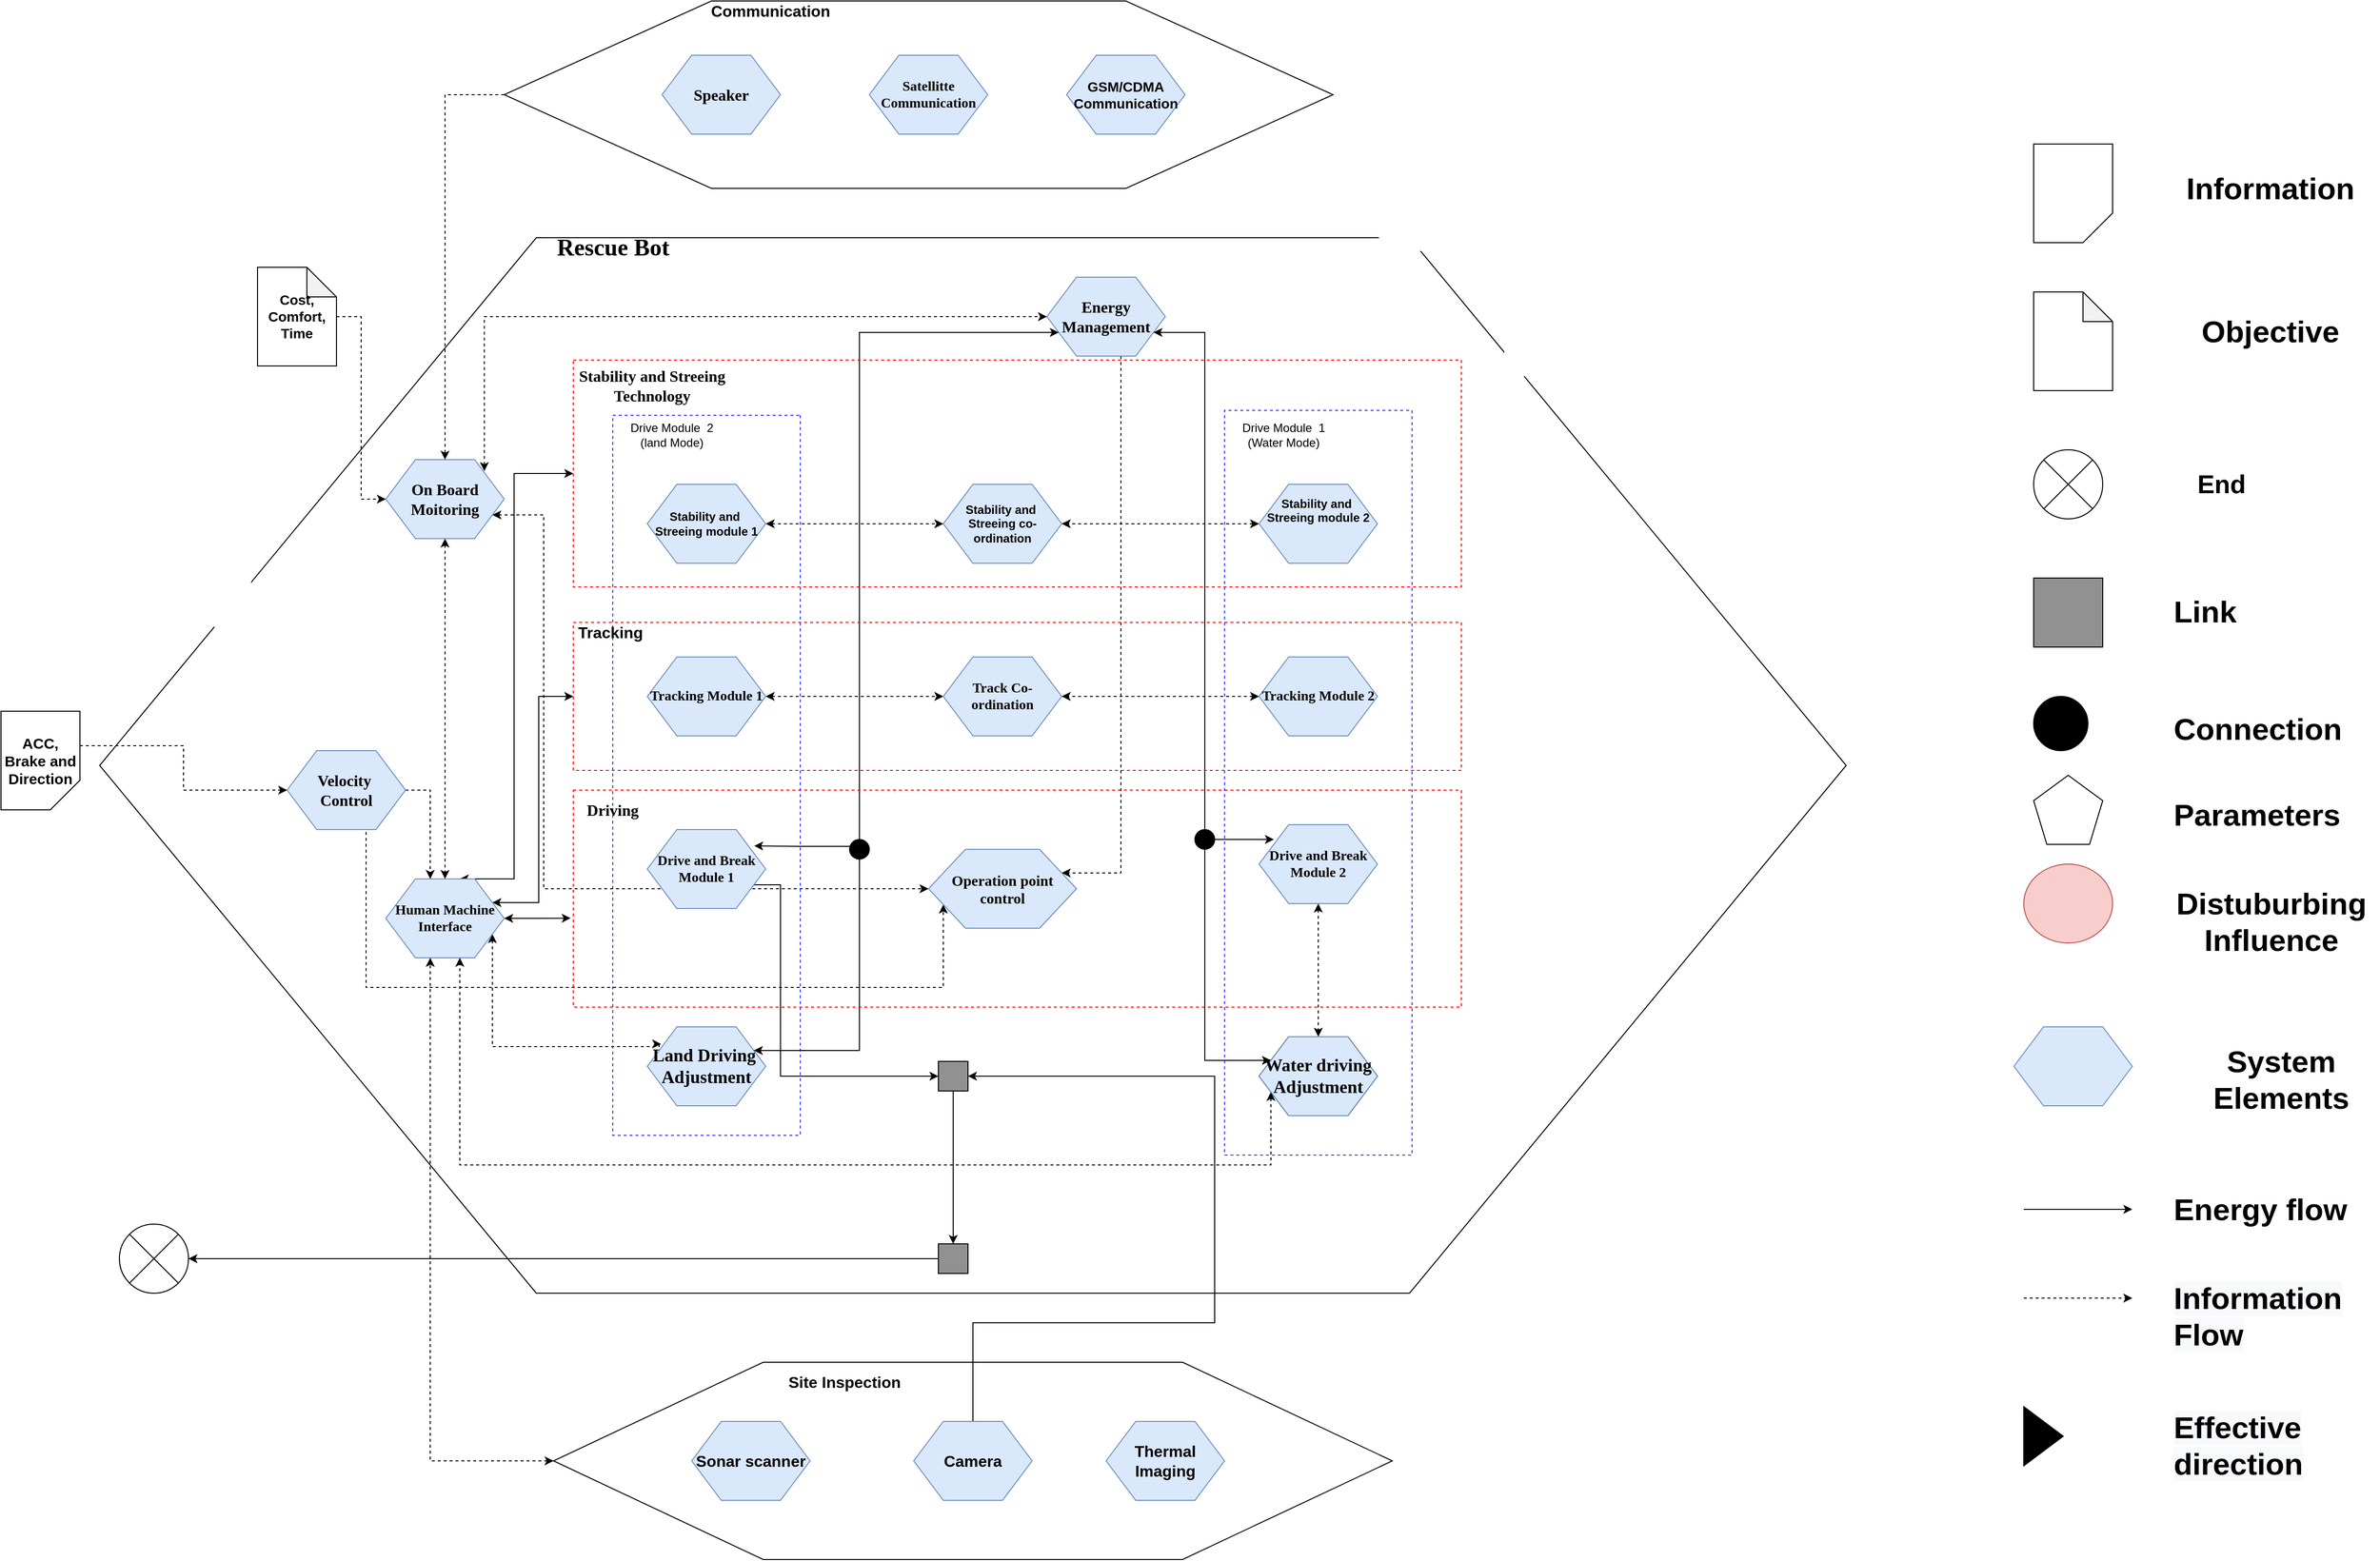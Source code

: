 <mxfile version="13.3.5" type="device"><diagram id="PD_odPh0CpQWorbix5M7" name="Page-1"><mxGraphModel dx="2769" dy="1905" grid="1" gridSize="10" guides="1" tooltips="1" connect="1" arrows="1" fold="1" page="1" pageScale="1" pageWidth="1169" pageHeight="827" math="0" shadow="0"><root><mxCell id="0"/><mxCell id="1" parent="0"/><mxCell id="2cXIQoFYfoKEZ3bdPvCq-1" value="" style="shape=hexagon;perimeter=hexagonPerimeter2;whiteSpace=wrap;html=1;fillColor=none;" parent="1" vertex="1"><mxGeometry x="-270" y="60" width="1770" height="1070" as="geometry"/></mxCell><mxCell id="2cXIQoFYfoKEZ3bdPvCq-131" style="edgeStyle=orthogonalEdgeStyle;rounded=0;orthogonalLoop=1;jettySize=auto;html=1;exitX=0.625;exitY=1;exitDx=0;exitDy=0;entryX=1;entryY=0.25;entryDx=0;entryDy=0;dashed=1;startArrow=none;startFill=0;" parent="1" source="2cXIQoFYfoKEZ3bdPvCq-4" target="2cXIQoFYfoKEZ3bdPvCq-45" edge="1"><mxGeometry relative="1" as="geometry"><Array as="points"><mxPoint x="765" y="704"/></Array></mxGeometry></mxCell><mxCell id="2cXIQoFYfoKEZ3bdPvCq-4" value="&lt;b style=&quot;font-size: 16px&quot;&gt;&lt;font face=&quot;Times New Roman&quot; style=&quot;font-size: 16px&quot;&gt;Energy &lt;br&gt;Management&lt;/font&gt;&lt;/b&gt;" style="shape=hexagon;perimeter=hexagonPerimeter2;whiteSpace=wrap;html=1;fillColor=#dae8fc;strokeColor=#6c8ebf;" parent="1" vertex="1"><mxGeometry x="690" y="100" width="120" height="80" as="geometry"/></mxCell><mxCell id="2cXIQoFYfoKEZ3bdPvCq-110" style="edgeStyle=orthogonalEdgeStyle;rounded=0;orthogonalLoop=1;jettySize=auto;html=1;exitX=0.832;exitY=0.145;exitDx=0;exitDy=0;entryX=0;entryY=0.5;entryDx=0;entryDy=0;dashed=1;startArrow=classic;startFill=1;exitPerimeter=0;" parent="1" source="2cXIQoFYfoKEZ3bdPvCq-5" target="2cXIQoFYfoKEZ3bdPvCq-4" edge="1"><mxGeometry relative="1" as="geometry"><Array as="points"><mxPoint x="120" y="140"/></Array></mxGeometry></mxCell><mxCell id="2cXIQoFYfoKEZ3bdPvCq-130" style="edgeStyle=orthogonalEdgeStyle;rounded=0;orthogonalLoop=1;jettySize=auto;html=1;exitX=1;exitY=0.75;exitDx=0;exitDy=0;entryX=0;entryY=0.5;entryDx=0;entryDy=0;dashed=1;startArrow=classic;startFill=1;" parent="1" source="2cXIQoFYfoKEZ3bdPvCq-5" target="2cXIQoFYfoKEZ3bdPvCq-45" edge="1"><mxGeometry relative="1" as="geometry"><Array as="points"><mxPoint x="180" y="341"/><mxPoint x="180" y="720"/></Array></mxGeometry></mxCell><mxCell id="ACqa-Y64pnQIevFkzin7-39" style="edgeStyle=orthogonalEdgeStyle;rounded=0;orthogonalLoop=1;jettySize=auto;html=1;entryX=0.5;entryY=0;entryDx=0;entryDy=0;dashed=1;startArrow=classic;startFill=1;" parent="1" source="2cXIQoFYfoKEZ3bdPvCq-5" target="2cXIQoFYfoKEZ3bdPvCq-6" edge="1"><mxGeometry relative="1" as="geometry"/></mxCell><mxCell id="2cXIQoFYfoKEZ3bdPvCq-5" value="&lt;p&gt;&lt;font face=&quot;Times New Roman&quot; size=&quot;1&quot;&gt;&lt;b style=&quot;font-size: 16px&quot;&gt;On Board Moitoring&lt;/b&gt;&lt;/font&gt;&lt;/p&gt;" style="shape=hexagon;perimeter=hexagonPerimeter2;whiteSpace=wrap;html=1;fillColor=#dae8fc;strokeColor=#6c8ebf;" parent="1" vertex="1"><mxGeometry x="20" y="285" width="120" height="80" as="geometry"/></mxCell><mxCell id="2cXIQoFYfoKEZ3bdPvCq-162" style="edgeStyle=orthogonalEdgeStyle;rounded=0;orthogonalLoop=1;jettySize=auto;html=1;exitX=1;exitY=0.75;exitDx=0;exitDy=0;startArrow=classic;startFill=1;dashed=1;entryX=0.117;entryY=0.218;entryDx=0;entryDy=0;entryPerimeter=0;" parent="1" source="2cXIQoFYfoKEZ3bdPvCq-6" target="2cXIQoFYfoKEZ3bdPvCq-43" edge="1"><mxGeometry relative="1" as="geometry"><Array as="points"><mxPoint x="128" y="880"/><mxPoint x="297" y="880"/><mxPoint x="297" y="877"/></Array></mxGeometry></mxCell><mxCell id="ACqa-Y64pnQIevFkzin7-21" style="edgeStyle=orthogonalEdgeStyle;rounded=0;orthogonalLoop=1;jettySize=auto;html=1;exitX=1;exitY=0.5;exitDx=0;exitDy=0;entryX=-0.003;entryY=0.59;entryDx=0;entryDy=0;entryPerimeter=0;startArrow=classic;startFill=1;" parent="1" source="2cXIQoFYfoKEZ3bdPvCq-6" target="2cXIQoFYfoKEZ3bdPvCq-216" edge="1"><mxGeometry relative="1" as="geometry"/></mxCell><mxCell id="ACqa-Y64pnQIevFkzin7-22" style="edgeStyle=orthogonalEdgeStyle;rounded=0;orthogonalLoop=1;jettySize=auto;html=1;exitX=1;exitY=0.25;exitDx=0;exitDy=0;entryX=0;entryY=0.5;entryDx=0;entryDy=0;startArrow=classic;startFill=1;" parent="1" source="2cXIQoFYfoKEZ3bdPvCq-6" target="2cXIQoFYfoKEZ3bdPvCq-117" edge="1"><mxGeometry relative="1" as="geometry"/></mxCell><mxCell id="ACqa-Y64pnQIevFkzin7-23" style="edgeStyle=orthogonalEdgeStyle;rounded=0;orthogonalLoop=1;jettySize=auto;html=1;exitX=0.625;exitY=0;exitDx=0;exitDy=0;startArrow=classic;startFill=1;" parent="1" source="2cXIQoFYfoKEZ3bdPvCq-6" target="2cXIQoFYfoKEZ3bdPvCq-113" edge="1"><mxGeometry relative="1" as="geometry"><Array as="points"><mxPoint x="150" y="710"/><mxPoint x="150" y="299"/></Array></mxGeometry></mxCell><mxCell id="2cXIQoFYfoKEZ3bdPvCq-6" value="&lt;p&gt;&lt;font face=&quot;Times New Roman&quot; size=&quot;1&quot;&gt;&lt;b style=&quot;font-size: 14px&quot;&gt;Human Machine Interface&lt;/b&gt;&lt;/font&gt;&lt;/p&gt;" style="shape=hexagon;perimeter=hexagonPerimeter2;whiteSpace=wrap;html=1;fillColor=#dae8fc;strokeColor=#6c8ebf;" parent="1" vertex="1"><mxGeometry x="20" y="710" width="120" height="80" as="geometry"/></mxCell><mxCell id="2cXIQoFYfoKEZ3bdPvCq-129" style="edgeStyle=orthogonalEdgeStyle;rounded=0;orthogonalLoop=1;jettySize=auto;html=1;exitX=1;exitY=0.75;exitDx=0;exitDy=0;entryX=0;entryY=0.75;entryDx=0;entryDy=0;startArrow=classic;startFill=1;dashed=1;" parent="1" source="2cXIQoFYfoKEZ3bdPvCq-7" target="2cXIQoFYfoKEZ3bdPvCq-45" edge="1"><mxGeometry relative="1" as="geometry"><Array as="points"><mxPoint y="636"/><mxPoint y="820"/><mxPoint x="585" y="820"/></Array></mxGeometry></mxCell><mxCell id="ACqa-Y64pnQIevFkzin7-19" style="edgeStyle=orthogonalEdgeStyle;rounded=0;orthogonalLoop=1;jettySize=auto;html=1;entryX=0.375;entryY=0;entryDx=0;entryDy=0;dashed=1;" parent="1" source="2cXIQoFYfoKEZ3bdPvCq-7" target="2cXIQoFYfoKEZ3bdPvCq-6" edge="1"><mxGeometry relative="1" as="geometry"><Array as="points"><mxPoint x="65" y="620"/></Array></mxGeometry></mxCell><mxCell id="2cXIQoFYfoKEZ3bdPvCq-7" value="&lt;p style=&quot;font-size: 16px&quot;&gt;&lt;font face=&quot;Times New Roman&quot; style=&quot;font-size: 16px&quot;&gt;&lt;b&gt;Velocity&amp;nbsp;&lt;br&gt;Control&lt;/b&gt;&lt;/font&gt;&lt;/p&gt;" style="shape=hexagon;perimeter=hexagonPerimeter2;whiteSpace=wrap;html=1;fillColor=#dae8fc;strokeColor=#6c8ebf;" parent="1" vertex="1"><mxGeometry x="-80" y="580" width="120" height="80" as="geometry"/></mxCell><mxCell id="2cXIQoFYfoKEZ3bdPvCq-28" value="&lt;b&gt;Stability and&amp;nbsp;&lt;br&gt;&lt;/b&gt;&lt;b&gt;Streeing co-ordination&lt;br&gt;&lt;/b&gt;" style="shape=hexagon;perimeter=hexagonPerimeter2;whiteSpace=wrap;html=1;fillColor=#dae8fc;strokeColor=#6c8ebf;" parent="1" vertex="1"><mxGeometry x="585" y="310" width="120" height="80" as="geometry"/></mxCell><mxCell id="2cXIQoFYfoKEZ3bdPvCq-29" value="" style="rounded=0;whiteSpace=wrap;html=1;direction=south;dashed=1;fillColor=none;strokeColor=#3333FF;" parent="1" vertex="1"><mxGeometry x="250" y="240" width="190" height="730" as="geometry"/></mxCell><mxCell id="2cXIQoFYfoKEZ3bdPvCq-109" style="edgeStyle=orthogonalEdgeStyle;rounded=0;orthogonalLoop=1;jettySize=auto;html=1;entryX=0;entryY=0.5;entryDx=0;entryDy=0;dashed=1;startArrow=classic;startFill=1;" parent="1" source="2cXIQoFYfoKEZ3bdPvCq-30" target="2cXIQoFYfoKEZ3bdPvCq-42" edge="1"><mxGeometry relative="1" as="geometry"/></mxCell><mxCell id="2cXIQoFYfoKEZ3bdPvCq-30" value="&lt;p&gt;&lt;b&gt;&lt;font face=&quot;Times New Roman&quot; style=&quot;font-size: 14px&quot;&gt;Tracking Module 1&lt;/font&gt;&lt;/b&gt;&lt;/p&gt;" style="shape=hexagon;perimeter=hexagonPerimeter2;whiteSpace=wrap;html=1;fillColor=#dae8fc;strokeColor=#6c8ebf;" parent="1" vertex="1"><mxGeometry x="285" y="485" width="120" height="80" as="geometry"/></mxCell><mxCell id="2cXIQoFYfoKEZ3bdPvCq-102" style="edgeStyle=orthogonalEdgeStyle;rounded=0;orthogonalLoop=1;jettySize=auto;html=1;dashed=1;startArrow=classic;startFill=1;" parent="1" source="2cXIQoFYfoKEZ3bdPvCq-31" target="2cXIQoFYfoKEZ3bdPvCq-28" edge="1"><mxGeometry relative="1" as="geometry"/></mxCell><mxCell id="2cXIQoFYfoKEZ3bdPvCq-31" value="&lt;p&gt;&lt;b&gt;Stability and&amp;nbsp;&lt;br&gt;&lt;/b&gt;&lt;b&gt;Streeing module 1&lt;/b&gt;&lt;/p&gt;" style="shape=hexagon;perimeter=hexagonPerimeter2;whiteSpace=wrap;html=1;fillColor=#dae8fc;strokeColor=#6c8ebf;" parent="1" vertex="1"><mxGeometry x="285" y="310" width="120" height="80" as="geometry"/></mxCell><mxCell id="2cXIQoFYfoKEZ3bdPvCq-144" style="edgeStyle=orthogonalEdgeStyle;rounded=0;orthogonalLoop=1;jettySize=auto;html=1;exitX=1;exitY=0.75;exitDx=0;exitDy=0;entryX=0;entryY=0.5;entryDx=0;entryDy=0;startArrow=none;startFill=0;" parent="1" source="2cXIQoFYfoKEZ3bdPvCq-32" target="2cXIQoFYfoKEZ3bdPvCq-122" edge="1"><mxGeometry relative="1" as="geometry"><Array as="points"><mxPoint x="420" y="716"/><mxPoint x="420" y="910"/></Array></mxGeometry></mxCell><mxCell id="2cXIQoFYfoKEZ3bdPvCq-32" value="&lt;p&gt;&lt;b&gt;&lt;font face=&quot;Times New Roman&quot; style=&quot;font-size: 14px&quot;&gt;Drive and Break Module 1&lt;/font&gt;&lt;/b&gt;&lt;/p&gt;" style="shape=hexagon;perimeter=hexagonPerimeter2;whiteSpace=wrap;html=1;fillColor=#dae8fc;strokeColor=#6c8ebf;" parent="1" vertex="1"><mxGeometry x="285" y="660" width="120" height="80" as="geometry"/></mxCell><mxCell id="2cXIQoFYfoKEZ3bdPvCq-42" value="&lt;b&gt;&lt;font face=&quot;Times New Roman&quot; style=&quot;font-size: 14px&quot;&gt;Track Co-ordination&lt;br&gt;&lt;/font&gt;&lt;/b&gt;" style="shape=hexagon;perimeter=hexagonPerimeter2;whiteSpace=wrap;html=1;fillColor=#dae8fc;strokeColor=#6c8ebf;" parent="1" vertex="1"><mxGeometry x="585" y="485" width="120" height="80" as="geometry"/></mxCell><mxCell id="2cXIQoFYfoKEZ3bdPvCq-111" style="edgeStyle=orthogonalEdgeStyle;rounded=0;orthogonalLoop=1;jettySize=auto;html=1;exitX=1;exitY=0.25;exitDx=0;exitDy=0;entryX=0;entryY=0.75;entryDx=0;entryDy=0;startArrow=classic;startFill=1;" parent="1" source="2cXIQoFYfoKEZ3bdPvCq-145" target="2cXIQoFYfoKEZ3bdPvCq-4" edge="1"><mxGeometry relative="1" as="geometry"><Array as="points"><mxPoint x="500" y="156"/></Array></mxGeometry></mxCell><mxCell id="2cXIQoFYfoKEZ3bdPvCq-43" value="&lt;font face=&quot;Times New Roman&quot; style=&quot;font-size: 18px&quot;&gt;&lt;b&gt;Land Driving&amp;nbsp;&lt;br&gt;Adjustment&lt;/b&gt;&lt;/font&gt;" style="shape=hexagon;perimeter=hexagonPerimeter2;whiteSpace=wrap;html=1;fillColor=#dae8fc;strokeColor=#6c8ebf;" parent="1" vertex="1"><mxGeometry x="285" y="860" width="120" height="80" as="geometry"/></mxCell><mxCell id="2cXIQoFYfoKEZ3bdPvCq-112" style="edgeStyle=orthogonalEdgeStyle;rounded=0;orthogonalLoop=1;jettySize=auto;html=1;exitX=0;exitY=0.25;exitDx=0;exitDy=0;entryX=1;entryY=0.75;entryDx=0;entryDy=0;startArrow=classic;startFill=1;" parent="1" source="2cXIQoFYfoKEZ3bdPvCq-44" target="2cXIQoFYfoKEZ3bdPvCq-4" edge="1"><mxGeometry relative="1" as="geometry"><Array as="points"><mxPoint x="850" y="894"/><mxPoint x="850" y="156"/></Array></mxGeometry></mxCell><mxCell id="2cXIQoFYfoKEZ3bdPvCq-165" style="edgeStyle=orthogonalEdgeStyle;rounded=0;orthogonalLoop=1;jettySize=auto;html=1;exitX=0;exitY=0.75;exitDx=0;exitDy=0;entryX=0.625;entryY=1;entryDx=0;entryDy=0;dashed=1;startArrow=classic;startFill=1;" parent="1" source="2cXIQoFYfoKEZ3bdPvCq-44" target="2cXIQoFYfoKEZ3bdPvCq-6" edge="1"><mxGeometry relative="1" as="geometry"><Array as="points"><mxPoint x="917" y="1000"/><mxPoint x="95" y="1000"/></Array></mxGeometry></mxCell><mxCell id="2cXIQoFYfoKEZ3bdPvCq-44" value="&lt;p&gt;&lt;font face=&quot;Times New Roman&quot; style=&quot;font-size: 18px&quot;&gt;&lt;b&gt;Water Gap Adjustment&lt;/b&gt;&lt;/font&gt;&lt;/p&gt;" style="shape=hexagon;perimeter=hexagonPerimeter2;whiteSpace=wrap;html=1;" parent="1" vertex="1"><mxGeometry x="905" y="870" width="120" height="80" as="geometry"/></mxCell><mxCell id="2cXIQoFYfoKEZ3bdPvCq-45" value="&lt;p&gt;&lt;b&gt;&lt;font face=&quot;Times New Roman&quot; style=&quot;font-size: 15px&quot;&gt;Operation point control&lt;/font&gt;&lt;/b&gt;&lt;/p&gt;" style="shape=hexagon;perimeter=hexagonPerimeter2;whiteSpace=wrap;html=1;fillColor=#dae8fc;strokeColor=#6c8ebf;" parent="1" vertex="1"><mxGeometry x="570" y="680" width="150" height="80" as="geometry"/></mxCell><mxCell id="2cXIQoFYfoKEZ3bdPvCq-58" style="edgeStyle=orthogonalEdgeStyle;rounded=0;orthogonalLoop=1;jettySize=auto;html=1;entryX=0.5;entryY=0;entryDx=0;entryDy=0;dashed=1;exitX=0;exitY=0.5;exitDx=0;exitDy=0;" parent="1" source="2cXIQoFYfoKEZ3bdPvCq-50" target="2cXIQoFYfoKEZ3bdPvCq-5" edge="1"><mxGeometry relative="1" as="geometry"/></mxCell><mxCell id="2cXIQoFYfoKEZ3bdPvCq-50" value="" style="shape=hexagon;perimeter=hexagonPerimeter2;whiteSpace=wrap;html=1;fillColor=none;" parent="1" vertex="1"><mxGeometry x="140" y="-180" width="840" height="190" as="geometry"/></mxCell><mxCell id="2cXIQoFYfoKEZ3bdPvCq-51" value="&lt;b&gt;&lt;font style=&quot;font-size: 16px&quot;&gt;Communication&lt;/font&gt;&lt;/b&gt;" style="text;html=1;strokeColor=none;fillColor=none;align=center;verticalAlign=middle;whiteSpace=wrap;rounded=0;" parent="1" vertex="1"><mxGeometry x="390" y="-180" width="40" height="20" as="geometry"/></mxCell><mxCell id="2cXIQoFYfoKEZ3bdPvCq-52" value="&lt;b&gt;&lt;font face=&quot;Times New Roman&quot; style=&quot;font-size: 16px&quot;&gt;Speaker&lt;/font&gt;&lt;/b&gt;" style="shape=hexagon;perimeter=hexagonPerimeter2;whiteSpace=wrap;html=1;fillColor=#dae8fc;strokeColor=#6c8ebf;" parent="1" vertex="1"><mxGeometry x="300" y="-125" width="120" height="80" as="geometry"/></mxCell><mxCell id="2cXIQoFYfoKEZ3bdPvCq-53" value="&lt;p&gt;&lt;b&gt;&lt;font face=&quot;Times New Roman&quot; style=&quot;font-size: 14px&quot;&gt;Satellitte Communication&lt;/font&gt;&lt;/b&gt;&lt;/p&gt;" style="shape=hexagon;perimeter=hexagonPerimeter2;whiteSpace=wrap;html=1;fillColor=#dae8fc;strokeColor=#6c8ebf;" parent="1" vertex="1"><mxGeometry x="510" y="-125" width="120" height="80" as="geometry"/></mxCell><mxCell id="2cXIQoFYfoKEZ3bdPvCq-54" value="&lt;b&gt;&lt;font style=&quot;font-size: 14px&quot;&gt;GSM/CDMA Communication&lt;/font&gt;&lt;/b&gt;" style="shape=hexagon;perimeter=hexagonPerimeter2;whiteSpace=wrap;html=1;fillColor=#dae8fc;strokeColor=#6c8ebf;" parent="1" vertex="1"><mxGeometry x="710" y="-125" width="120" height="80" as="geometry"/></mxCell><mxCell id="2cXIQoFYfoKEZ3bdPvCq-73" style="edgeStyle=orthogonalEdgeStyle;rounded=0;orthogonalLoop=1;jettySize=auto;html=1;entryX=0;entryY=0.5;entryDx=0;entryDy=0;dashed=1;" parent="1" source="2cXIQoFYfoKEZ3bdPvCq-59" target="2cXIQoFYfoKEZ3bdPvCq-5" edge="1"><mxGeometry relative="1" as="geometry"/></mxCell><mxCell id="2cXIQoFYfoKEZ3bdPvCq-59" value="&lt;font style=&quot;font-size: 14px&quot;&gt;&lt;b&gt;Cost,&lt;br&gt;Comfort,&lt;br&gt;Time&lt;/b&gt;&lt;/font&gt;" style="shape=note;whiteSpace=wrap;html=1;backgroundOutline=1;darkOpacity=0.05;" parent="1" vertex="1"><mxGeometry x="-110" y="90" width="80" height="100" as="geometry"/></mxCell><mxCell id="2cXIQoFYfoKEZ3bdPvCq-201" style="edgeStyle=orthogonalEdgeStyle;rounded=0;orthogonalLoop=1;jettySize=auto;html=1;exitX=0;exitY=0;exitDx=0;exitDy=65;exitPerimeter=0;entryX=0;entryY=0.5;entryDx=0;entryDy=0;startArrow=none;startFill=0;dashed=1;" parent="1" source="2cXIQoFYfoKEZ3bdPvCq-61" target="2cXIQoFYfoKEZ3bdPvCq-7" edge="1"><mxGeometry relative="1" as="geometry"><mxPoint x="-40" y="570" as="targetPoint"/></mxGeometry></mxCell><mxCell id="2cXIQoFYfoKEZ3bdPvCq-61" value="&lt;b&gt;&lt;font style=&quot;font-size: 15px&quot;&gt;ACC, Brake and Direction&lt;/font&gt;&lt;/b&gt;" style="shape=card;whiteSpace=wrap;html=1;direction=west;" parent="1" vertex="1"><mxGeometry x="-370" y="540" width="80" height="100" as="geometry"/></mxCell><mxCell id="2cXIQoFYfoKEZ3bdPvCq-89" value="" style="rounded=0;whiteSpace=wrap;html=1;direction=south;dashed=1;fillColor=none;strokeColor=#3333FF;" parent="1" vertex="1"><mxGeometry x="870" y="235" width="190" height="755" as="geometry"/></mxCell><mxCell id="2cXIQoFYfoKEZ3bdPvCq-108" style="edgeStyle=orthogonalEdgeStyle;rounded=0;orthogonalLoop=1;jettySize=auto;html=1;entryX=1;entryY=0.5;entryDx=0;entryDy=0;dashed=1;startArrow=classic;startFill=1;" parent="1" source="2cXIQoFYfoKEZ3bdPvCq-90" target="2cXIQoFYfoKEZ3bdPvCq-42" edge="1"><mxGeometry relative="1" as="geometry"/></mxCell><mxCell id="2cXIQoFYfoKEZ3bdPvCq-90" value="&lt;p&gt;&lt;b&gt;&lt;font face=&quot;Times New Roman&quot; style=&quot;font-size: 14px&quot;&gt;Tracking Module 2&lt;/font&gt;&lt;/b&gt;&lt;/p&gt;" style="shape=hexagon;perimeter=hexagonPerimeter2;whiteSpace=wrap;html=1;fillColor=#dae8fc;strokeColor=#6c8ebf;" parent="1" vertex="1"><mxGeometry x="905" y="485" width="120" height="80" as="geometry"/></mxCell><mxCell id="2cXIQoFYfoKEZ3bdPvCq-107" style="edgeStyle=orthogonalEdgeStyle;rounded=0;orthogonalLoop=1;jettySize=auto;html=1;entryX=1;entryY=0.5;entryDx=0;entryDy=0;dashed=1;startArrow=classic;startFill=1;" parent="1" source="2cXIQoFYfoKEZ3bdPvCq-91" target="2cXIQoFYfoKEZ3bdPvCq-28" edge="1"><mxGeometry relative="1" as="geometry"/></mxCell><mxCell id="2cXIQoFYfoKEZ3bdPvCq-91" value="&lt;p&gt;&lt;b&gt;Stability and&amp;nbsp;&lt;br&gt;&lt;/b&gt;&lt;b&gt;Streeing module 2&lt;/b&gt;&lt;/p&gt;&lt;p&gt;&lt;b&gt;&lt;br&gt;&lt;/b&gt;&lt;/p&gt;" style="shape=hexagon;perimeter=hexagonPerimeter2;whiteSpace=wrap;html=1;fillColor=#dae8fc;strokeColor=#6c8ebf;" parent="1" vertex="1"><mxGeometry x="905" y="310" width="120" height="80" as="geometry"/></mxCell><mxCell id="2cXIQoFYfoKEZ3bdPvCq-169" style="edgeStyle=orthogonalEdgeStyle;rounded=0;orthogonalLoop=1;jettySize=auto;html=1;exitX=0.5;exitY=1;exitDx=0;exitDy=0;entryX=0.5;entryY=0;entryDx=0;entryDy=0;dashed=1;startArrow=classic;startFill=1;" parent="1" source="2cXIQoFYfoKEZ3bdPvCq-92" target="2cXIQoFYfoKEZ3bdPvCq-44" edge="1"><mxGeometry relative="1" as="geometry"/></mxCell><mxCell id="2cXIQoFYfoKEZ3bdPvCq-92" value="&lt;p&gt;&lt;b&gt;&lt;font face=&quot;Times New Roman&quot; style=&quot;font-size: 14px&quot;&gt;Drive and Break Module 2&lt;/font&gt;&lt;/b&gt;&lt;/p&gt;" style="shape=hexagon;perimeter=hexagonPerimeter2;whiteSpace=wrap;html=1;fillColor=#dae8fc;strokeColor=#6c8ebf;" parent="1" vertex="1"><mxGeometry x="905" y="655" width="120" height="80" as="geometry"/></mxCell><mxCell id="2cXIQoFYfoKEZ3bdPvCq-99" value="Drive Module&amp;nbsp; 1&lt;br&gt;(Water Mode)" style="text;html=1;strokeColor=none;fillColor=none;align=center;verticalAlign=middle;whiteSpace=wrap;rounded=0;dashed=1;" parent="1" vertex="1"><mxGeometry x="880" y="250" width="100" height="20" as="geometry"/></mxCell><mxCell id="2cXIQoFYfoKEZ3bdPvCq-101" value="Drive Module&amp;nbsp; 2&lt;br&gt;(land Mode)" style="text;html=1;strokeColor=none;fillColor=none;align=center;verticalAlign=middle;whiteSpace=wrap;rounded=0;dashed=1;" parent="1" vertex="1"><mxGeometry x="250" y="250" width="120" height="20" as="geometry"/></mxCell><mxCell id="2cXIQoFYfoKEZ3bdPvCq-113" value="" style="rounded=0;whiteSpace=wrap;html=1;dashed=1;fillColor=none;gradientColor=#ffffff;strokeColor=#FF0000;" parent="1" vertex="1"><mxGeometry x="210" y="184" width="900" height="230" as="geometry"/></mxCell><mxCell id="2cXIQoFYfoKEZ3bdPvCq-114" value="&lt;font face=&quot;Times New Roman&quot; size=&quot;1&quot;&gt;&lt;b style=&quot;font-size: 16px&quot;&gt;Stability and Streeing Technology&lt;/b&gt;&lt;/font&gt;" style="text;html=1;strokeColor=none;fillColor=none;align=center;verticalAlign=middle;whiteSpace=wrap;rounded=0;dashed=1;" parent="1" vertex="1"><mxGeometry x="190" y="200" width="200" height="20" as="geometry"/></mxCell><mxCell id="2cXIQoFYfoKEZ3bdPvCq-117" value="" style="rounded=0;whiteSpace=wrap;html=1;dashed=1;fillColor=none;gradientColor=#ffffff;strokeColor=#FF0000;" parent="1" vertex="1"><mxGeometry x="210" y="450" width="900" height="150" as="geometry"/></mxCell><mxCell id="2cXIQoFYfoKEZ3bdPvCq-118" value="&lt;b&gt;&lt;font style=&quot;font-size: 16px&quot;&gt;Tracking&amp;nbsp;&lt;/font&gt;&lt;/b&gt;" style="text;html=1;strokeColor=none;fillColor=none;align=center;verticalAlign=middle;whiteSpace=wrap;rounded=0;dashed=1;" parent="1" vertex="1"><mxGeometry x="230" y="450" width="40" height="20" as="geometry"/></mxCell><mxCell id="2cXIQoFYfoKEZ3bdPvCq-121" value="&lt;font face=&quot;Times New Roman&quot;&gt;&lt;span style=&quot;font-size: 16px&quot;&gt;&lt;b&gt;Driving&lt;br&gt;&lt;br&gt;&lt;/b&gt;&lt;/span&gt;&lt;/font&gt;" style="text;html=1;strokeColor=none;fillColor=none;align=center;verticalAlign=middle;whiteSpace=wrap;rounded=0;dashed=1;" parent="1" vertex="1"><mxGeometry x="230" y="640" width="40" height="20" as="geometry"/></mxCell><mxCell id="2cXIQoFYfoKEZ3bdPvCq-156" style="edgeStyle=orthogonalEdgeStyle;rounded=0;orthogonalLoop=1;jettySize=auto;html=1;startArrow=none;startFill=0;" parent="1" source="2cXIQoFYfoKEZ3bdPvCq-122" target="2cXIQoFYfoKEZ3bdPvCq-155" edge="1"><mxGeometry relative="1" as="geometry"/></mxCell><mxCell id="2cXIQoFYfoKEZ3bdPvCq-122" value="" style="whiteSpace=wrap;html=1;aspect=fixed;fillColor=#919191;gradientColor=none;" parent="1" vertex="1"><mxGeometry x="580" y="895" width="30" height="30" as="geometry"/></mxCell><mxCell id="2cXIQoFYfoKEZ3bdPvCq-126" style="edgeStyle=orthogonalEdgeStyle;rounded=0;orthogonalLoop=1;jettySize=auto;html=1;exitX=0.5;exitY=1;exitDx=0;exitDy=0;startArrow=classic;startFill=1;" parent="1" source="2cXIQoFYfoKEZ3bdPvCq-122" target="2cXIQoFYfoKEZ3bdPvCq-122" edge="1"><mxGeometry relative="1" as="geometry"/></mxCell><mxCell id="2cXIQoFYfoKEZ3bdPvCq-146" style="edgeStyle=orthogonalEdgeStyle;rounded=0;orthogonalLoop=1;jettySize=auto;html=1;entryX=0.903;entryY=0.207;entryDx=0;entryDy=0;entryPerimeter=0;startArrow=none;startFill=0;" parent="1" source="2cXIQoFYfoKEZ3bdPvCq-145" target="2cXIQoFYfoKEZ3bdPvCq-32" edge="1"><mxGeometry relative="1" as="geometry"><Array as="points"><mxPoint x="440" y="677"/><mxPoint x="440" y="677"/></Array></mxGeometry></mxCell><mxCell id="2cXIQoFYfoKEZ3bdPvCq-145" value="" style="ellipse;whiteSpace=wrap;html=1;aspect=fixed;fillColor=#000000;strokeColor=#000000;fontColor=#ffffff;" parent="1" vertex="1"><mxGeometry x="490" y="670" width="20" height="20" as="geometry"/></mxCell><mxCell id="2cXIQoFYfoKEZ3bdPvCq-148" style="edgeStyle=orthogonalEdgeStyle;rounded=0;orthogonalLoop=1;jettySize=auto;html=1;exitX=1;exitY=0.25;exitDx=0;exitDy=0;entryX=0;entryY=0.75;entryDx=0;entryDy=0;startArrow=classic;startFill=1;" parent="1" source="2cXIQoFYfoKEZ3bdPvCq-43" target="2cXIQoFYfoKEZ3bdPvCq-145" edge="1"><mxGeometry relative="1" as="geometry"><mxPoint x="393" y="884" as="sourcePoint"/><mxPoint x="702" y="156" as="targetPoint"/><Array as="points"><mxPoint x="500" y="884"/></Array></mxGeometry></mxCell><mxCell id="2cXIQoFYfoKEZ3bdPvCq-154" style="edgeStyle=orthogonalEdgeStyle;rounded=0;orthogonalLoop=1;jettySize=auto;html=1;startArrow=none;startFill=0;" parent="1" source="2cXIQoFYfoKEZ3bdPvCq-152" edge="1"><mxGeometry relative="1" as="geometry"><mxPoint x="920" y="670" as="targetPoint"/></mxGeometry></mxCell><mxCell id="2cXIQoFYfoKEZ3bdPvCq-152" value="" style="ellipse;whiteSpace=wrap;html=1;aspect=fixed;fillColor=#000000;strokeColor=#000000;fontColor=#ffffff;" parent="1" vertex="1"><mxGeometry x="840" y="660" width="20" height="20" as="geometry"/></mxCell><mxCell id="2cXIQoFYfoKEZ3bdPvCq-179" style="edgeStyle=orthogonalEdgeStyle;rounded=0;orthogonalLoop=1;jettySize=auto;html=1;entryX=1;entryY=0.5;entryDx=0;entryDy=0;startArrow=none;startFill=0;" parent="1" source="2cXIQoFYfoKEZ3bdPvCq-155" edge="1"><mxGeometry relative="1" as="geometry"><mxPoint x="-180" y="1095" as="targetPoint"/></mxGeometry></mxCell><mxCell id="2cXIQoFYfoKEZ3bdPvCq-155" value="" style="whiteSpace=wrap;html=1;aspect=fixed;fillColor=#919191;gradientColor=none;" parent="1" vertex="1"><mxGeometry x="580" y="1080" width="30" height="30" as="geometry"/></mxCell><mxCell id="2cXIQoFYfoKEZ3bdPvCq-164" style="edgeStyle=orthogonalEdgeStyle;rounded=0;orthogonalLoop=1;jettySize=auto;html=1;exitX=1;exitY=0.5;exitDx=0;exitDy=0;dashed=1;startArrow=classic;startFill=1;" parent="1" source="2cXIQoFYfoKEZ3bdPvCq-89" target="2cXIQoFYfoKEZ3bdPvCq-89" edge="1"><mxGeometry relative="1" as="geometry"/></mxCell><mxCell id="2cXIQoFYfoKEZ3bdPvCq-194" value="" style="whiteSpace=wrap;html=1;shape=mxgraph.basic.pentagon;strokeColor=#000000;fillColor=#FFFFFF;gradientColor=none;" parent="1" vertex="1"><mxGeometry x="1690" y="605" width="70" height="70" as="geometry"/></mxCell><mxCell id="2cXIQoFYfoKEZ3bdPvCq-195" value="" style="ellipse;whiteSpace=wrap;html=1;aspect=fixed;fillColor=#000000;strokeColor=#000000;fontColor=#ffffff;" parent="1" vertex="1"><mxGeometry x="1690" y="525" width="55" height="55" as="geometry"/></mxCell><mxCell id="2cXIQoFYfoKEZ3bdPvCq-196" value="&lt;p&gt;&lt;font face=&quot;Times New Roman&quot; style=&quot;font-size: 18px&quot;&gt;&lt;b&gt;Water driving Adjustment&lt;/b&gt;&lt;/font&gt;&lt;/p&gt;" style="shape=hexagon;perimeter=hexagonPerimeter2;whiteSpace=wrap;html=1;fillColor=#dae8fc;strokeColor=#6c8ebf;" parent="1" vertex="1"><mxGeometry x="905" y="870" width="120" height="80" as="geometry"/></mxCell><mxCell id="2cXIQoFYfoKEZ3bdPvCq-198" value="" style="ellipse;whiteSpace=wrap;html=1;strokeColor=#b85450;fillColor=#f8cecc;" parent="1" vertex="1"><mxGeometry x="1680" y="695" width="90" height="80" as="geometry"/></mxCell><mxCell id="2cXIQoFYfoKEZ3bdPvCq-199" value="" style="shape=hexagon;perimeter=hexagonPerimeter2;whiteSpace=wrap;html=1;strokeColor=#6c8ebf;fillColor=#dae8fc;" parent="1" vertex="1"><mxGeometry x="1670" y="860" width="120" height="80" as="geometry"/></mxCell><mxCell id="2cXIQoFYfoKEZ3bdPvCq-200" value="" style="whiteSpace=wrap;html=1;aspect=fixed;fillColor=#919191;gradientColor=none;" parent="1" vertex="1"><mxGeometry x="1690" y="405" width="70" height="70" as="geometry"/></mxCell><mxCell id="2cXIQoFYfoKEZ3bdPvCq-203" value="" style="shape=note;whiteSpace=wrap;html=1;backgroundOutline=1;darkOpacity=0.05;" parent="1" vertex="1"><mxGeometry x="1690" y="115" width="80" height="100" as="geometry"/></mxCell><mxCell id="2cXIQoFYfoKEZ3bdPvCq-204" value="" style="shape=card;whiteSpace=wrap;html=1;direction=west;" parent="1" vertex="1"><mxGeometry x="1690" y="-35" width="80" height="100" as="geometry"/></mxCell><mxCell id="2cXIQoFYfoKEZ3bdPvCq-206" value="&lt;b&gt;&lt;font style=&quot;font-size: 24px&quot; face=&quot;Times New Roman&quot;&gt;Rescue Bot&lt;/font&gt;&lt;/b&gt;" style="text;html=1;strokeColor=none;fillColor=none;align=center;verticalAlign=middle;whiteSpace=wrap;rounded=0;" parent="1" vertex="1"><mxGeometry x="162.5" y="60" width="175" height="20" as="geometry"/></mxCell><mxCell id="2cXIQoFYfoKEZ3bdPvCq-212" value="" style="verticalLabelPosition=bottom;verticalAlign=top;html=1;shape=mxgraph.flowchart.or;strokeColor=#000000;fillColor=#ffffff;gradientColor=none;" parent="1" vertex="1"><mxGeometry x="1690" y="275" width="70" height="70" as="geometry"/></mxCell><mxCell id="2cXIQoFYfoKEZ3bdPvCq-216" value="" style="rounded=0;whiteSpace=wrap;html=1;dashed=1;fillColor=none;gradientColor=#ffffff;strokeColor=#FF0000;" parent="1" vertex="1"><mxGeometry x="210" y="620" width="900" height="220" as="geometry"/></mxCell><mxCell id="2cXIQoFYfoKEZ3bdPvCq-218" value="" style="endArrow=classic;html=1;" parent="1" edge="1"><mxGeometry width="50" height="50" relative="1" as="geometry"><mxPoint x="1680" y="1045" as="sourcePoint"/><mxPoint x="1790" y="1045" as="targetPoint"/></mxGeometry></mxCell><mxCell id="2cXIQoFYfoKEZ3bdPvCq-219" value="" style="endArrow=classic;html=1;dashed=1;" parent="1" edge="1"><mxGeometry width="50" height="50" relative="1" as="geometry"><mxPoint x="1680" y="1135" as="sourcePoint"/><mxPoint x="1790" y="1135" as="targetPoint"/></mxGeometry></mxCell><mxCell id="2cXIQoFYfoKEZ3bdPvCq-220" value="" style="triangle;whiteSpace=wrap;html=1;strokeColor=#000000;fillColor=#000000;gradientColor=none;" parent="1" vertex="1"><mxGeometry x="1680" y="1245" width="40" height="60" as="geometry"/></mxCell><mxCell id="2cXIQoFYfoKEZ3bdPvCq-221" value="&lt;font style=&quot;font-size: 31px&quot;&gt;&lt;b&gt;Information&lt;/b&gt;&lt;/font&gt;" style="text;html=1;strokeColor=none;fillColor=none;align=center;verticalAlign=middle;whiteSpace=wrap;rounded=0;" parent="1" vertex="1"><mxGeometry x="1910" width="40" height="20" as="geometry"/></mxCell><mxCell id="2cXIQoFYfoKEZ3bdPvCq-223" value="&lt;span style=&quot;font-size: 31px&quot;&gt;&lt;b&gt;Objective&lt;br&gt;&lt;br&gt;&lt;/b&gt;&lt;/span&gt;" style="text;html=1;strokeColor=none;fillColor=none;align=center;verticalAlign=middle;whiteSpace=wrap;rounded=0;" parent="1" vertex="1"><mxGeometry x="1910" y="164" width="40" height="20" as="geometry"/></mxCell><mxCell id="2cXIQoFYfoKEZ3bdPvCq-227" value="&lt;div style=&quot;text-align: center&quot;&gt;&lt;span style=&quot;font-size: 31px&quot;&gt;&lt;font face=&quot;helvetica&quot;&gt;&lt;b&gt;Link&lt;/b&gt;&lt;/font&gt;&lt;/span&gt;&lt;/div&gt;" style="text;whiteSpace=wrap;html=1;" parent="1" vertex="1"><mxGeometry x="1830" y="414" width="200" height="40" as="geometry"/></mxCell><mxCell id="2cXIQoFYfoKEZ3bdPvCq-228" value="&lt;div style=&quot;text-align: center&quot;&gt;&lt;span style=&quot;font-size: 31px&quot;&gt;&lt;font face=&quot;helvetica&quot;&gt;&lt;b&gt;Connection&lt;/b&gt;&lt;/font&gt;&lt;/span&gt;&lt;/div&gt;" style="text;whiteSpace=wrap;html=1;" parent="1" vertex="1"><mxGeometry x="1830" y="532.5" width="200" height="40" as="geometry"/></mxCell><mxCell id="2cXIQoFYfoKEZ3bdPvCq-229" value="&lt;div style=&quot;text-align: center&quot;&gt;&lt;span style=&quot;font-size: 31px&quot;&gt;&lt;font face=&quot;helvetica&quot;&gt;&lt;b&gt;Parameters&lt;/b&gt;&lt;/font&gt;&lt;/span&gt;&lt;/div&gt;&lt;div style=&quot;text-align: center&quot;&gt;&lt;span style=&quot;font-size: 31px&quot;&gt;&lt;font face=&quot;helvetica&quot;&gt;&lt;b&gt;&lt;br&gt;&lt;/b&gt;&lt;/font&gt;&lt;/span&gt;&lt;/div&gt;" style="text;whiteSpace=wrap;html=1;" parent="1" vertex="1"><mxGeometry x="1830" y="620" width="200" height="40" as="geometry"/></mxCell><mxCell id="2cXIQoFYfoKEZ3bdPvCq-230" value="&lt;div style=&quot;text-align: center&quot;&gt;&lt;span style=&quot;font-size: 31px&quot;&gt;&lt;font face=&quot;helvetica&quot;&gt;&lt;b&gt;Distuburbing Influence&lt;/b&gt;&lt;/font&gt;&lt;/span&gt;&lt;/div&gt;" style="text;whiteSpace=wrap;html=1;" parent="1" vertex="1"><mxGeometry x="1830" y="710" width="200" height="40" as="geometry"/></mxCell><mxCell id="2cXIQoFYfoKEZ3bdPvCq-231" value="&lt;div style=&quot;text-align: center&quot;&gt;&lt;span style=&quot;font-size: 31px&quot;&gt;&lt;font face=&quot;helvetica&quot;&gt;&lt;b&gt;System Elements&lt;/b&gt;&lt;/font&gt;&lt;/span&gt;&lt;/div&gt;&lt;div style=&quot;text-align: center&quot;&gt;&lt;span style=&quot;font-size: 31px&quot;&gt;&lt;font face=&quot;helvetica&quot;&gt;&lt;b&gt;&lt;br&gt;&lt;/b&gt;&lt;/font&gt;&lt;/span&gt;&lt;/div&gt;" style="text;whiteSpace=wrap;html=1;" parent="1" vertex="1"><mxGeometry x="1840" y="870" width="200" height="40" as="geometry"/></mxCell><mxCell id="2cXIQoFYfoKEZ3bdPvCq-233" value="&lt;div style=&quot;text-align: center&quot;&gt;&lt;span style=&quot;font-size: 31px&quot;&gt;&lt;font face=&quot;helvetica&quot;&gt;&lt;b&gt;Energy flow&lt;/b&gt;&lt;/font&gt;&lt;/span&gt;&lt;/div&gt;" style="text;whiteSpace=wrap;html=1;" parent="1" vertex="1"><mxGeometry x="1830" y="1020" width="200" height="40" as="geometry"/></mxCell><mxCell id="2cXIQoFYfoKEZ3bdPvCq-234" value="&lt;b style=&quot;font-family: &amp;#34;helvetica&amp;#34; ; font-size: 31px ; font-style: normal ; letter-spacing: normal ; text-align: center ; text-indent: 0px ; text-transform: none ; word-spacing: 0px ; background-color: rgb(248 , 249 , 250)&quot;&gt;Information Flow&lt;br&gt;&lt;br&gt;&lt;/b&gt;" style="text;whiteSpace=wrap;html=1;" parent="1" vertex="1"><mxGeometry x="1830" y="1110" width="200" height="40" as="geometry"/></mxCell><mxCell id="2cXIQoFYfoKEZ3bdPvCq-235" value="&lt;b style=&quot;font-family: &amp;#34;helvetica&amp;#34; ; font-size: 31px ; font-style: normal ; letter-spacing: normal ; text-align: center ; text-indent: 0px ; text-transform: none ; word-spacing: 0px ; background-color: rgb(248 , 249 , 250)&quot;&gt;Effective direction&lt;br&gt;&lt;br&gt;&lt;/b&gt;" style="text;whiteSpace=wrap;html=1;" parent="1" vertex="1"><mxGeometry x="1830" y="1241" width="200" height="40" as="geometry"/></mxCell><mxCell id="2cXIQoFYfoKEZ3bdPvCq-238" value="&lt;b&gt;&lt;font style=&quot;font-size: 26px&quot;&gt;End&lt;/font&gt;&lt;/b&gt;" style="text;html=1;align=center;verticalAlign=middle;resizable=0;points=[];autosize=1;" parent="1" vertex="1"><mxGeometry x="1850" y="300" width="60" height="20" as="geometry"/></mxCell><mxCell id="ACqa-Y64pnQIevFkzin7-28" style="edgeStyle=orthogonalEdgeStyle;orthogonalLoop=1;jettySize=auto;html=1;exitX=0;exitY=0.5;exitDx=0;exitDy=0;entryX=0.375;entryY=1;entryDx=0;entryDy=0;startArrow=classic;startFill=1;dashed=1;rounded=0;" parent="1" source="ACqa-Y64pnQIevFkzin7-24" target="2cXIQoFYfoKEZ3bdPvCq-6" edge="1"><mxGeometry relative="1" as="geometry"/></mxCell><mxCell id="qsCQOyL39IGF5Qoz46nq-7" style="edgeStyle=orthogonalEdgeStyle;rounded=0;orthogonalLoop=1;jettySize=auto;html=1;exitX=0.5;exitY=0;exitDx=0;exitDy=0;entryX=1;entryY=0.5;entryDx=0;entryDy=0;" edge="1" parent="1" source="ACqa-Y64pnQIevFkzin7-26" target="2cXIQoFYfoKEZ3bdPvCq-122"><mxGeometry relative="1" as="geometry"><mxPoint x="760.0" y="910" as="targetPoint"/><Array as="points"><mxPoint x="615" y="1160"/><mxPoint x="860" y="1160"/><mxPoint x="860" y="910"/></Array></mxGeometry></mxCell><mxCell id="ACqa-Y64pnQIevFkzin7-24" value="" style="shape=hexagon;perimeter=hexagonPerimeter2;whiteSpace=wrap;html=1;fillColor=none;" parent="1" vertex="1"><mxGeometry x="190" y="1200" width="850" height="200" as="geometry"/></mxCell><mxCell id="ACqa-Y64pnQIevFkzin7-25" value="&lt;font size=&quot;1&quot;&gt;&lt;b style=&quot;font-size: 16px&quot;&gt;Sonar scanner&lt;/b&gt;&lt;/font&gt;" style="shape=hexagon;perimeter=hexagonPerimeter2;whiteSpace=wrap;html=1;fillColor=#dae8fc;strokeColor=#6c8ebf;" parent="1" vertex="1"><mxGeometry x="330" y="1260" width="120" height="80" as="geometry"/></mxCell><mxCell id="ACqa-Y64pnQIevFkzin7-26" value="&lt;font size=&quot;1&quot;&gt;&lt;b style=&quot;font-size: 16px&quot;&gt;Camera&lt;/b&gt;&lt;/font&gt;" style="shape=hexagon;perimeter=hexagonPerimeter2;whiteSpace=wrap;html=1;fillColor=#dae8fc;strokeColor=#6c8ebf;" parent="1" vertex="1"><mxGeometry x="555" y="1260" width="120" height="80" as="geometry"/></mxCell><mxCell id="ACqa-Y64pnQIevFkzin7-27" value="&lt;b&gt;&lt;font style=&quot;font-size: 16px&quot;&gt;Thermal Imaging&lt;/font&gt;&lt;/b&gt;" style="shape=hexagon;perimeter=hexagonPerimeter2;whiteSpace=wrap;html=1;fillColor=#dae8fc;strokeColor=#6c8ebf;" parent="1" vertex="1"><mxGeometry x="750" y="1260" width="120" height="80" as="geometry"/></mxCell><mxCell id="ACqa-Y64pnQIevFkzin7-29" value="&lt;b&gt;&lt;font style=&quot;font-size: 16px&quot;&gt;Site Inspection&lt;/font&gt;&lt;/b&gt;" style="text;html=1;strokeColor=none;fillColor=none;align=center;verticalAlign=middle;whiteSpace=wrap;rounded=0;" parent="1" vertex="1"><mxGeometry x="400" y="1210" width="170" height="20" as="geometry"/></mxCell><mxCell id="ACqa-Y64pnQIevFkzin7-38" value="" style="verticalLabelPosition=bottom;verticalAlign=top;html=1;shape=mxgraph.flowchart.or;strokeColor=#000000;fillColor=#ffffff;gradientColor=none;" parent="1" vertex="1"><mxGeometry x="-250" y="1060" width="70" height="70" as="geometry"/></mxCell></root></mxGraphModel></diagram></mxfile>